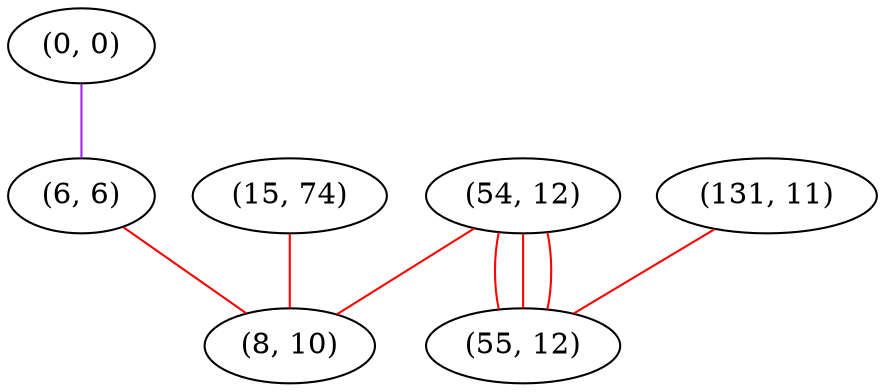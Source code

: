 graph "" {
"(0, 0)";
"(6, 6)";
"(54, 12)";
"(131, 11)";
"(15, 74)";
"(8, 10)";
"(55, 12)";
"(0, 0)" -- "(6, 6)"  [color=purple, key=0, weight=4];
"(6, 6)" -- "(8, 10)"  [color=red, key=0, weight=1];
"(54, 12)" -- "(55, 12)"  [color=red, key=0, weight=1];
"(54, 12)" -- "(55, 12)"  [color=red, key=1, weight=1];
"(54, 12)" -- "(55, 12)"  [color=red, key=2, weight=1];
"(54, 12)" -- "(8, 10)"  [color=red, key=0, weight=1];
"(131, 11)" -- "(55, 12)"  [color=red, key=0, weight=1];
"(15, 74)" -- "(8, 10)"  [color=red, key=0, weight=1];
}
